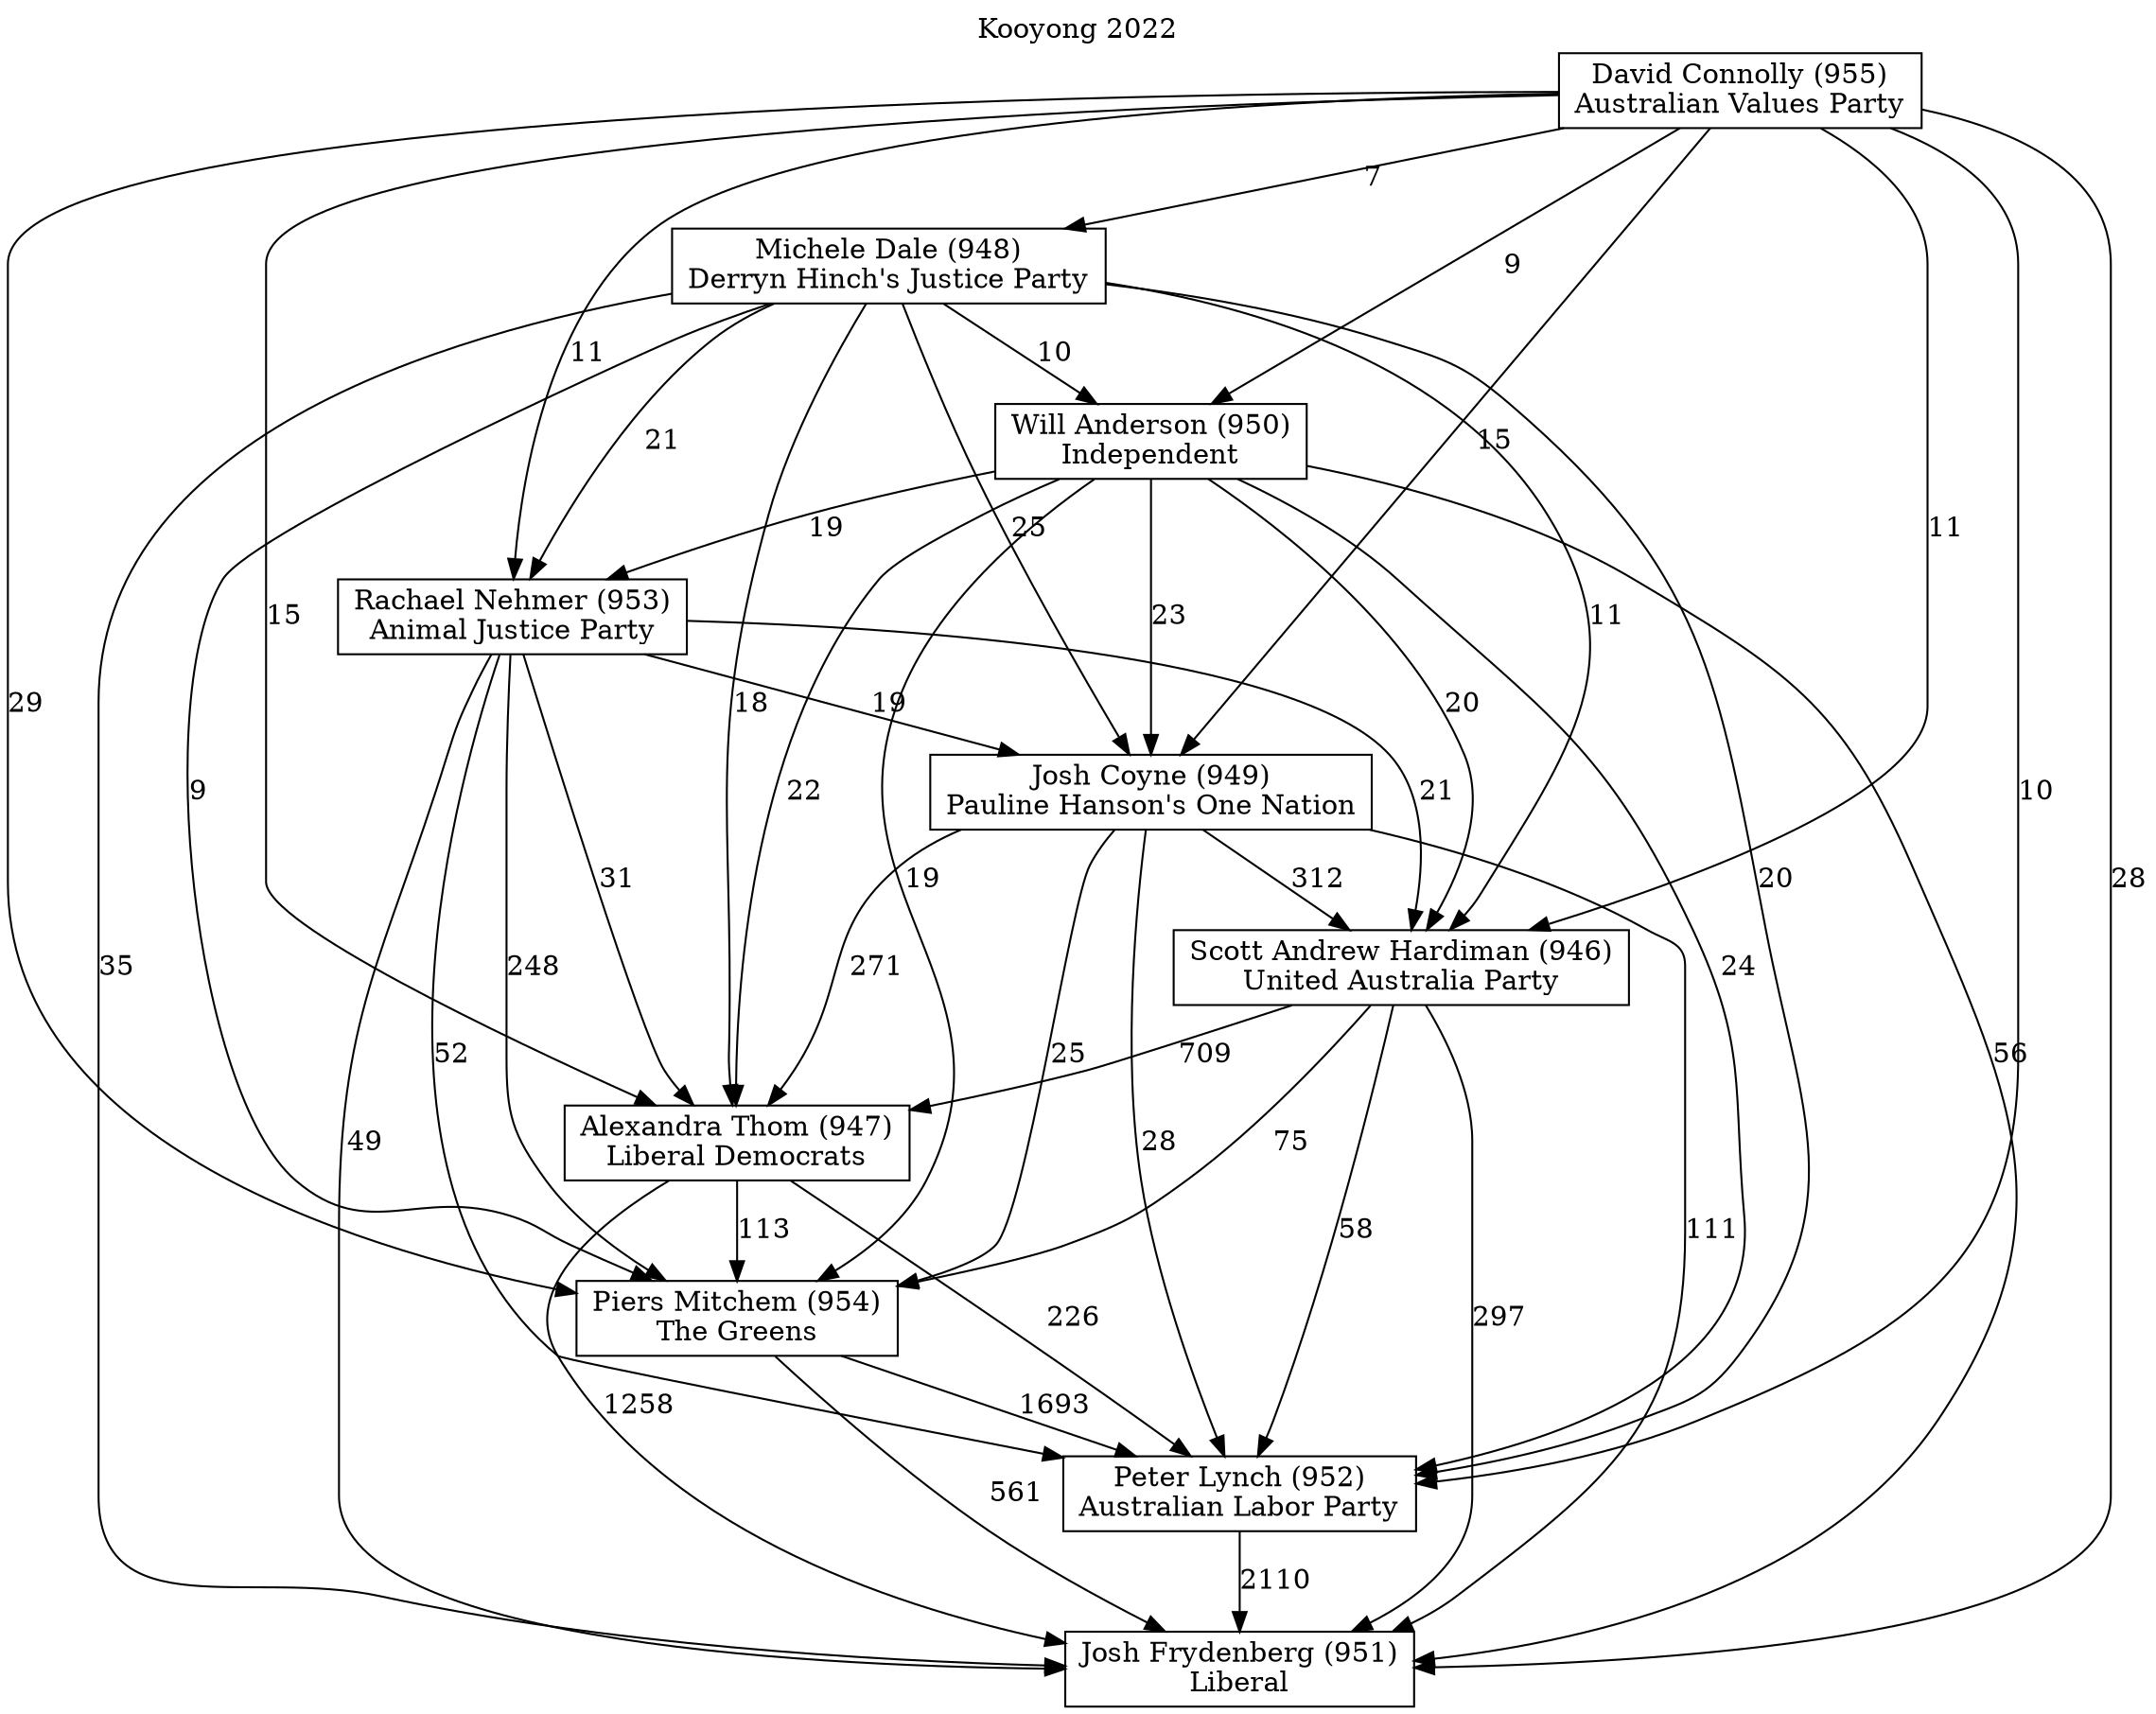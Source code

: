 // House preference flow
digraph "Josh Frydenberg (951)_Kooyong_2022" {
	graph [label="Kooyong 2022" labelloc=t mclimit=10]
	node [shape=box]
	"Josh Frydenberg (951)" [label="Josh Frydenberg (951)
Liberal"]
	"Peter Lynch (952)" [label="Peter Lynch (952)
Australian Labor Party"]
	"Piers Mitchem (954)" [label="Piers Mitchem (954)
The Greens"]
	"Alexandra Thom (947)" [label="Alexandra Thom (947)
Liberal Democrats"]
	"Scott Andrew Hardiman (946)" [label="Scott Andrew Hardiman (946)
United Australia Party"]
	"Josh Coyne (949)" [label="Josh Coyne (949)
Pauline Hanson's One Nation"]
	"Rachael Nehmer (953)" [label="Rachael Nehmer (953)
Animal Justice Party"]
	"Will Anderson (950)" [label="Will Anderson (950)
Independent"]
	"Michele Dale (948)" [label="Michele Dale (948)
Derryn Hinch's Justice Party"]
	"David Connolly (955)" [label="David Connolly (955)
Australian Values Party"]
	"Peter Lynch (952)" -> "Josh Frydenberg (951)" [label=2110]
	"Piers Mitchem (954)" -> "Peter Lynch (952)" [label=1693]
	"Alexandra Thom (947)" -> "Piers Mitchem (954)" [label=113]
	"Scott Andrew Hardiman (946)" -> "Alexandra Thom (947)" [label=709]
	"Josh Coyne (949)" -> "Scott Andrew Hardiman (946)" [label=312]
	"Rachael Nehmer (953)" -> "Josh Coyne (949)" [label=19]
	"Will Anderson (950)" -> "Rachael Nehmer (953)" [label=19]
	"Michele Dale (948)" -> "Will Anderson (950)" [label=10]
	"David Connolly (955)" -> "Michele Dale (948)" [label=7]
	"Piers Mitchem (954)" -> "Josh Frydenberg (951)" [label=561]
	"Alexandra Thom (947)" -> "Josh Frydenberg (951)" [label=1258]
	"Scott Andrew Hardiman (946)" -> "Josh Frydenberg (951)" [label=297]
	"Josh Coyne (949)" -> "Josh Frydenberg (951)" [label=111]
	"Rachael Nehmer (953)" -> "Josh Frydenberg (951)" [label=49]
	"Will Anderson (950)" -> "Josh Frydenberg (951)" [label=56]
	"Michele Dale (948)" -> "Josh Frydenberg (951)" [label=35]
	"David Connolly (955)" -> "Josh Frydenberg (951)" [label=28]
	"David Connolly (955)" -> "Will Anderson (950)" [label=9]
	"Michele Dale (948)" -> "Rachael Nehmer (953)" [label=21]
	"David Connolly (955)" -> "Rachael Nehmer (953)" [label=11]
	"Will Anderson (950)" -> "Josh Coyne (949)" [label=23]
	"Michele Dale (948)" -> "Josh Coyne (949)" [label=25]
	"David Connolly (955)" -> "Josh Coyne (949)" [label=15]
	"Rachael Nehmer (953)" -> "Scott Andrew Hardiman (946)" [label=21]
	"Will Anderson (950)" -> "Scott Andrew Hardiman (946)" [label=20]
	"Michele Dale (948)" -> "Scott Andrew Hardiman (946)" [label=11]
	"David Connolly (955)" -> "Scott Andrew Hardiman (946)" [label=11]
	"Josh Coyne (949)" -> "Alexandra Thom (947)" [label=271]
	"Rachael Nehmer (953)" -> "Alexandra Thom (947)" [label=31]
	"Will Anderson (950)" -> "Alexandra Thom (947)" [label=22]
	"Michele Dale (948)" -> "Alexandra Thom (947)" [label=18]
	"David Connolly (955)" -> "Alexandra Thom (947)" [label=15]
	"Scott Andrew Hardiman (946)" -> "Piers Mitchem (954)" [label=75]
	"Josh Coyne (949)" -> "Piers Mitchem (954)" [label=25]
	"Rachael Nehmer (953)" -> "Piers Mitchem (954)" [label=248]
	"Will Anderson (950)" -> "Piers Mitchem (954)" [label=19]
	"Michele Dale (948)" -> "Piers Mitchem (954)" [label=9]
	"David Connolly (955)" -> "Piers Mitchem (954)" [label=29]
	"Alexandra Thom (947)" -> "Peter Lynch (952)" [label=226]
	"Scott Andrew Hardiman (946)" -> "Peter Lynch (952)" [label=58]
	"Josh Coyne (949)" -> "Peter Lynch (952)" [label=28]
	"Rachael Nehmer (953)" -> "Peter Lynch (952)" [label=52]
	"Will Anderson (950)" -> "Peter Lynch (952)" [label=24]
	"Michele Dale (948)" -> "Peter Lynch (952)" [label=20]
	"David Connolly (955)" -> "Peter Lynch (952)" [label=10]
}
